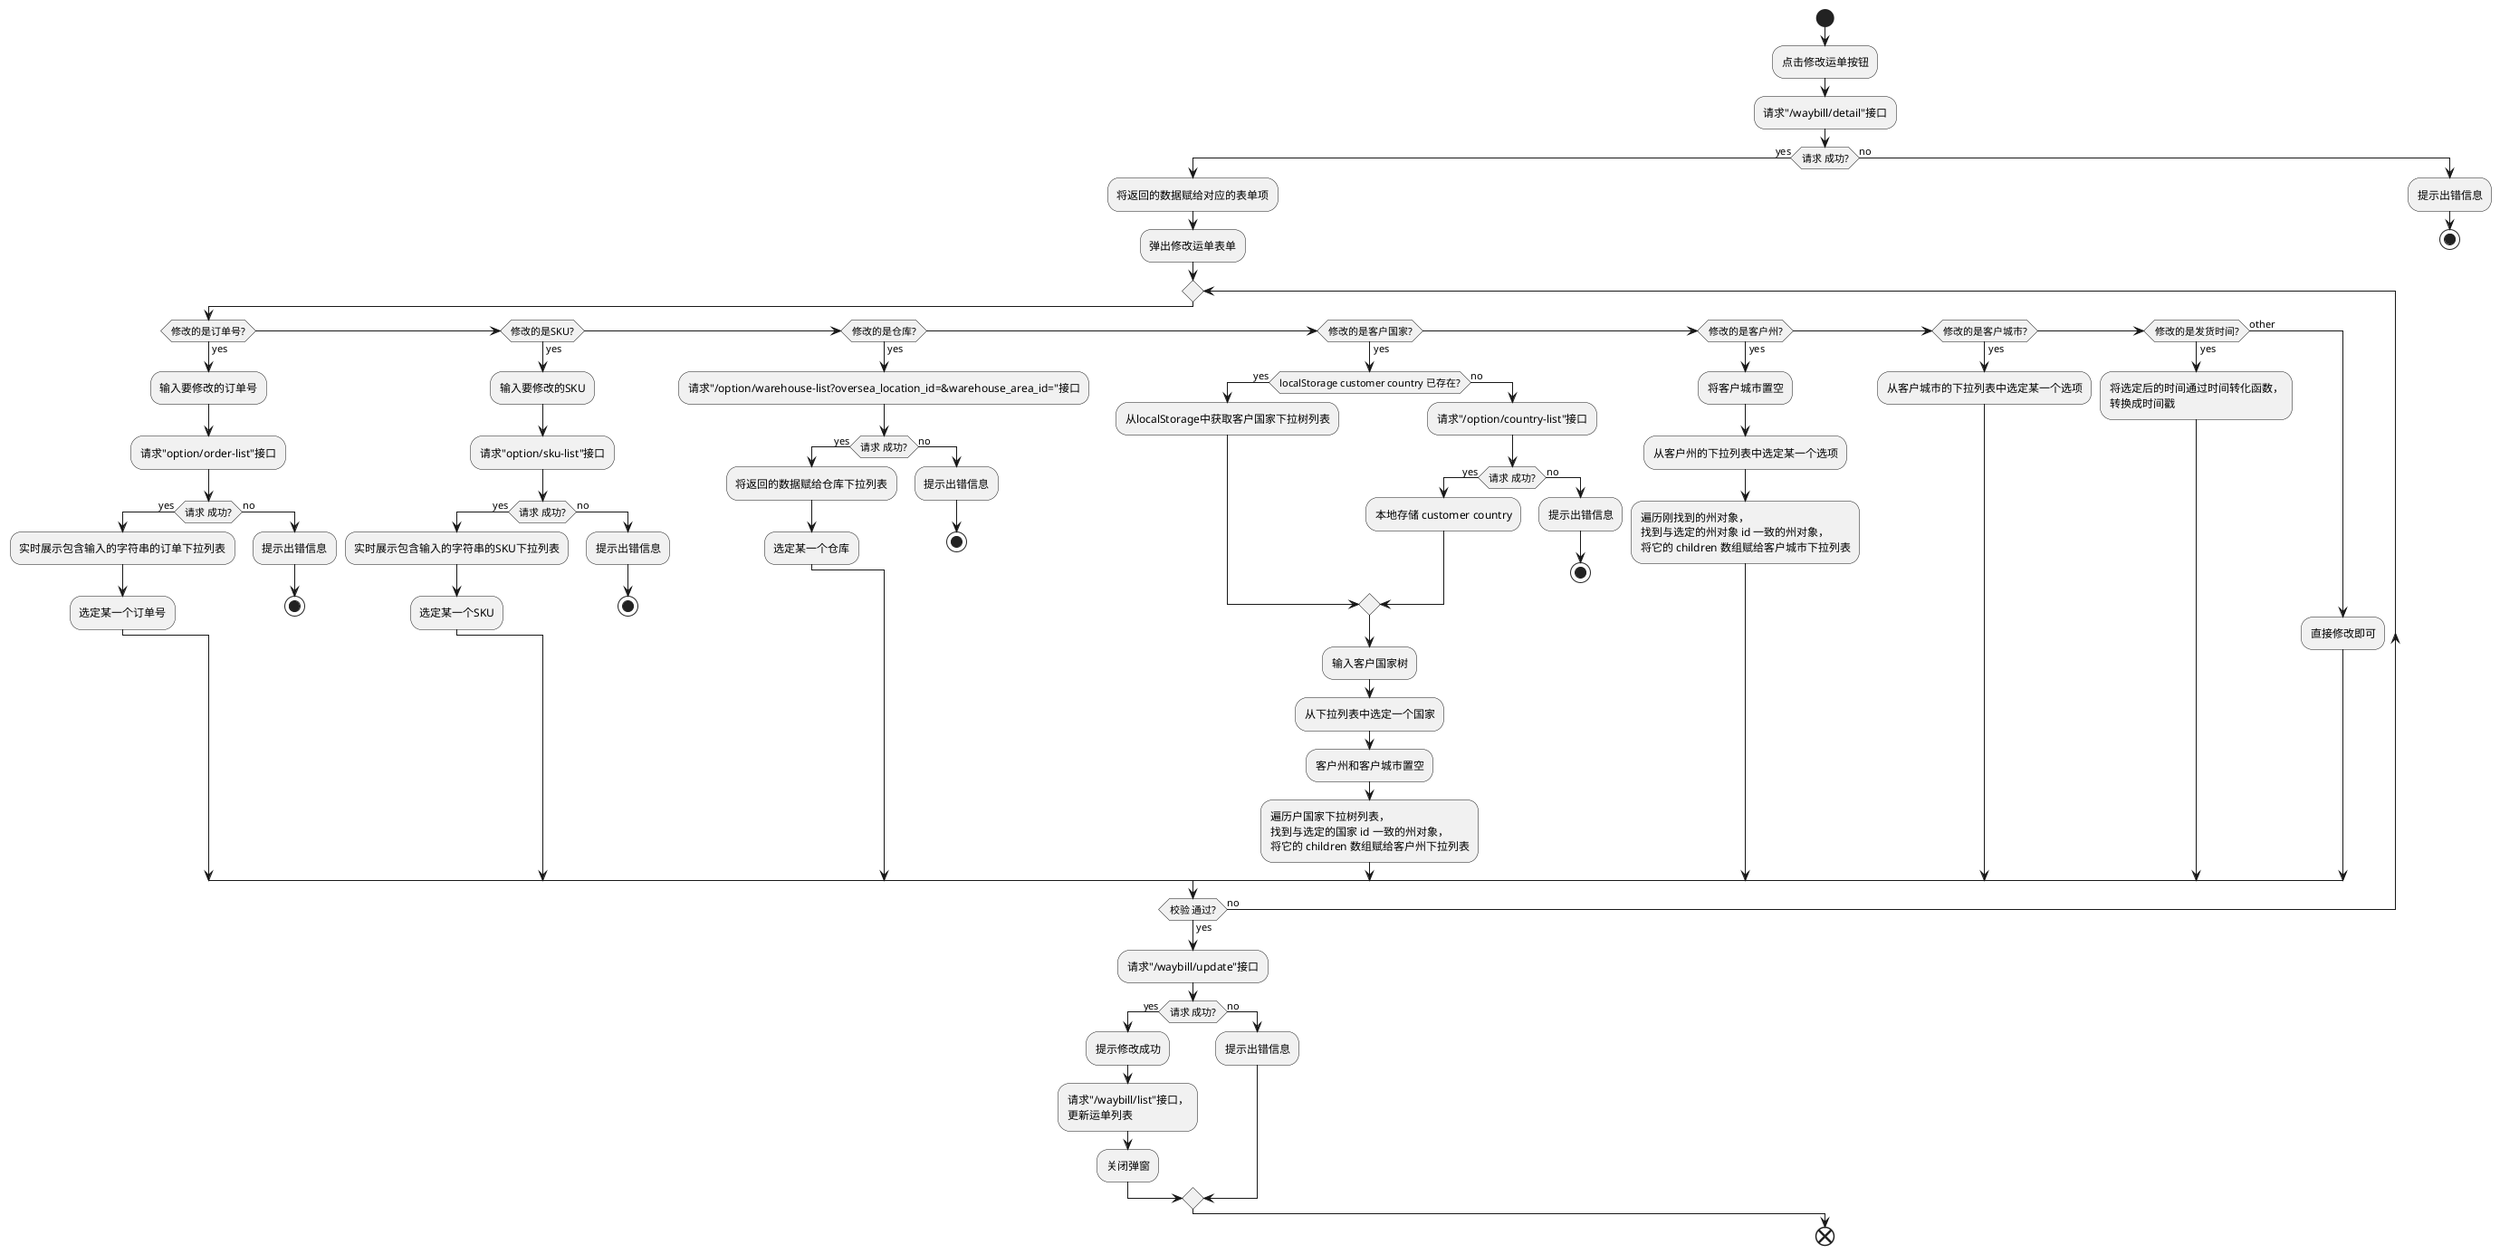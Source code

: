 @startuml

start
:点击修改运单按钮;
:请求"/waybill/detail"接口;
if(请求 成功?) then (yes)
  :将返回的数据赋给对应的表单项;
  :弹出修改运单表单;
  repeat
  if(修改的是订单号?) then (yes)
    :输入要修改的订单号;
    :请求"option/order-list"接口;
    if(请求 成功?) then (yes)
      :实时展示包含输入的字符串的订单下拉列表;
      :选定某一个订单号;
    else (no)
      :提示出错信息;
      stop
    endif
  elseif(修改的是SKU?) then (yes)
    :输入要修改的SKU;
    :请求"option/sku-list"接口;
    if(请求 成功?) then (yes)
      :实时展示包含输入的字符串的SKU下拉列表;
      :选定某一个SKU;
    else (no)
      :提示出错信息;
      stop
    endif
  elseif(修改的是仓库?) then (yes)
    :请求"/option/warehouse-list?oversea_location_id=&warehouse_area_id="接口;
    if(请求 成功?) then (yes)
      :将返回的数据赋给仓库下拉列表;
      :选定某一个仓库;
    else (no)
      :提示出错信息;
      stop
    endif
  elseif(修改的是客户国家?) then (yes)
    if(localStorage customer country 已存在?) then (yes)
      :从localStorage中获取客户国家下拉树列表;
    else (no)
      :请求"/option/country-list"接口;
      if(请求 成功?) then (yes)
        :本地存储 customer country;
      else (no)
        :提示出错信息;
      stop
      endif
    endif
    :输入客户国家树;
    :从下拉列表中选定一个国家;
    :客户州和客户城市置空;
    :遍历户国家下拉树列表，
    找到与选定的国家 id 一致的州对象，
    将它的 children 数组赋给客户州下拉列表;
  elseif(修改的是客户州?) then (yes)
    :将客户城市置空;
    :从客户州的下拉列表中选定某一个选项;
    :遍历刚找到的州对象，
    找到与选定的州对象 id 一致的州对象，
    将它的 children 数组赋给客户城市下拉列表;
  elseif (修改的是客户城市?) then (yes)
    :从客户城市的下拉列表中选定某一个选项;
  elseif(修改的是发货时间?) then (yes)
    :将选定后的时间通过时间转化函数，
    转换成时间戳;
  else (other)
    :直接修改即可;
  endif
 repeat while(校验 通过?) is  (no) not (yes) 
 :请求"/waybill/update"接口;
 if(请求 成功?) then (yes)
  :提示修改成功;
  :请求"/waybill/list"接口，
  更新运单列表;
  :关闭弹窗;
else (no)
  :提示出错信息;
endif
else (no)
  :提示出错信息;
  stop
endif
end

@enduml